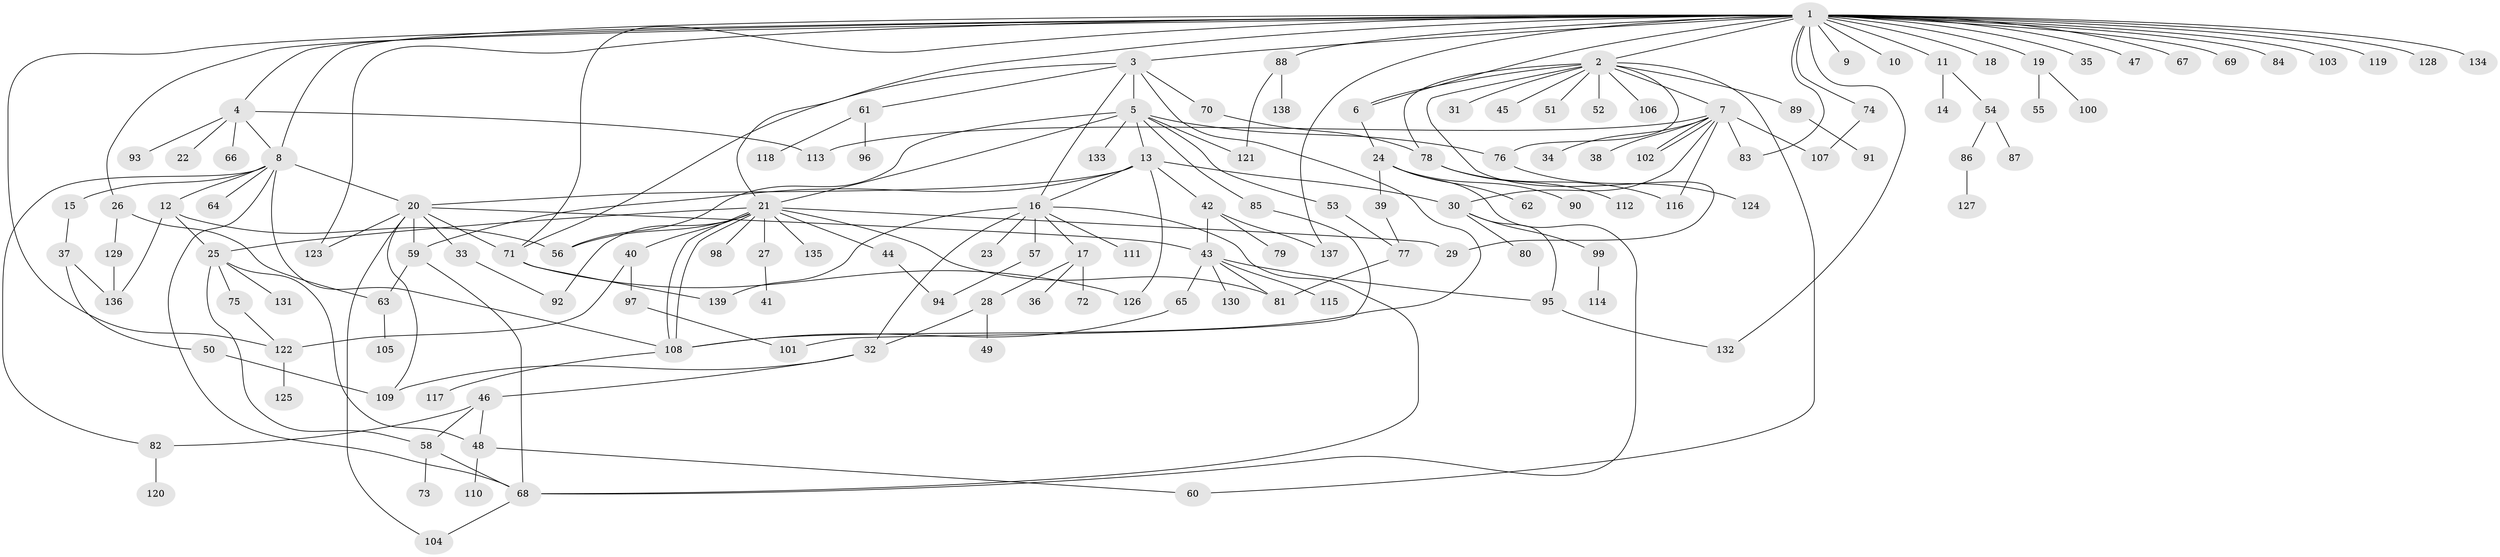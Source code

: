 // coarse degree distribution, {26: 0.01818181818181818, 13: 0.01818181818181818, 4: 0.12727272727272726, 6: 0.01818181818181818, 19: 0.01818181818181818, 7: 0.01818181818181818, 9: 0.01818181818181818, 1: 0.5272727272727272, 2: 0.14545454545454545, 12: 0.01818181818181818, 8: 0.01818181818181818, 3: 0.03636363636363636, 5: 0.01818181818181818}
// Generated by graph-tools (version 1.1) at 2025/18/03/04/25 18:18:15]
// undirected, 139 vertices, 193 edges
graph export_dot {
graph [start="1"]
  node [color=gray90,style=filled];
  1;
  2;
  3;
  4;
  5;
  6;
  7;
  8;
  9;
  10;
  11;
  12;
  13;
  14;
  15;
  16;
  17;
  18;
  19;
  20;
  21;
  22;
  23;
  24;
  25;
  26;
  27;
  28;
  29;
  30;
  31;
  32;
  33;
  34;
  35;
  36;
  37;
  38;
  39;
  40;
  41;
  42;
  43;
  44;
  45;
  46;
  47;
  48;
  49;
  50;
  51;
  52;
  53;
  54;
  55;
  56;
  57;
  58;
  59;
  60;
  61;
  62;
  63;
  64;
  65;
  66;
  67;
  68;
  69;
  70;
  71;
  72;
  73;
  74;
  75;
  76;
  77;
  78;
  79;
  80;
  81;
  82;
  83;
  84;
  85;
  86;
  87;
  88;
  89;
  90;
  91;
  92;
  93;
  94;
  95;
  96;
  97;
  98;
  99;
  100;
  101;
  102;
  103;
  104;
  105;
  106;
  107;
  108;
  109;
  110;
  111;
  112;
  113;
  114;
  115;
  116;
  117;
  118;
  119;
  120;
  121;
  122;
  123;
  124;
  125;
  126;
  127;
  128;
  129;
  130;
  131;
  132;
  133;
  134;
  135;
  136;
  137;
  138;
  139;
  1 -- 2;
  1 -- 3;
  1 -- 4;
  1 -- 6;
  1 -- 8;
  1 -- 9;
  1 -- 10;
  1 -- 11;
  1 -- 18;
  1 -- 19;
  1 -- 21;
  1 -- 26;
  1 -- 35;
  1 -- 47;
  1 -- 67;
  1 -- 69;
  1 -- 71;
  1 -- 74;
  1 -- 83;
  1 -- 84;
  1 -- 88;
  1 -- 103;
  1 -- 119;
  1 -- 122;
  1 -- 123;
  1 -- 128;
  1 -- 132;
  1 -- 134;
  1 -- 137;
  2 -- 6;
  2 -- 7;
  2 -- 29;
  2 -- 31;
  2 -- 45;
  2 -- 51;
  2 -- 52;
  2 -- 60;
  2 -- 76;
  2 -- 78;
  2 -- 89;
  2 -- 106;
  3 -- 5;
  3 -- 16;
  3 -- 61;
  3 -- 70;
  3 -- 71;
  3 -- 108;
  4 -- 8;
  4 -- 22;
  4 -- 66;
  4 -- 93;
  4 -- 113;
  5 -- 13;
  5 -- 21;
  5 -- 53;
  5 -- 56;
  5 -- 76;
  5 -- 85;
  5 -- 121;
  5 -- 133;
  6 -- 24;
  7 -- 30;
  7 -- 34;
  7 -- 38;
  7 -- 83;
  7 -- 102;
  7 -- 102;
  7 -- 107;
  7 -- 113;
  7 -- 116;
  8 -- 12;
  8 -- 15;
  8 -- 20;
  8 -- 64;
  8 -- 68;
  8 -- 82;
  8 -- 108;
  11 -- 14;
  11 -- 54;
  12 -- 25;
  12 -- 56;
  12 -- 136;
  13 -- 16;
  13 -- 20;
  13 -- 30;
  13 -- 42;
  13 -- 59;
  13 -- 126;
  15 -- 37;
  16 -- 17;
  16 -- 23;
  16 -- 32;
  16 -- 57;
  16 -- 68;
  16 -- 111;
  16 -- 139;
  17 -- 28;
  17 -- 36;
  17 -- 72;
  19 -- 55;
  19 -- 100;
  20 -- 33;
  20 -- 43;
  20 -- 59;
  20 -- 71;
  20 -- 104;
  20 -- 109;
  20 -- 123;
  21 -- 25;
  21 -- 27;
  21 -- 29;
  21 -- 40;
  21 -- 44;
  21 -- 56;
  21 -- 81;
  21 -- 92;
  21 -- 98;
  21 -- 108;
  21 -- 108;
  21 -- 135;
  24 -- 39;
  24 -- 62;
  24 -- 68;
  24 -- 90;
  25 -- 48;
  25 -- 58;
  25 -- 75;
  25 -- 131;
  26 -- 63;
  26 -- 129;
  27 -- 41;
  28 -- 32;
  28 -- 49;
  30 -- 80;
  30 -- 95;
  30 -- 99;
  32 -- 46;
  32 -- 109;
  33 -- 92;
  37 -- 50;
  37 -- 136;
  39 -- 77;
  40 -- 97;
  40 -- 122;
  42 -- 43;
  42 -- 79;
  42 -- 137;
  43 -- 65;
  43 -- 81;
  43 -- 95;
  43 -- 115;
  43 -- 130;
  44 -- 94;
  46 -- 48;
  46 -- 58;
  46 -- 82;
  48 -- 60;
  48 -- 110;
  50 -- 109;
  53 -- 77;
  54 -- 86;
  54 -- 87;
  57 -- 94;
  58 -- 68;
  58 -- 73;
  59 -- 63;
  59 -- 68;
  61 -- 96;
  61 -- 118;
  63 -- 105;
  65 -- 108;
  68 -- 104;
  70 -- 78;
  71 -- 126;
  71 -- 139;
  74 -- 107;
  75 -- 122;
  76 -- 124;
  77 -- 81;
  78 -- 112;
  78 -- 116;
  82 -- 120;
  85 -- 101;
  86 -- 127;
  88 -- 121;
  88 -- 138;
  89 -- 91;
  95 -- 132;
  97 -- 101;
  99 -- 114;
  108 -- 117;
  122 -- 125;
  129 -- 136;
}
